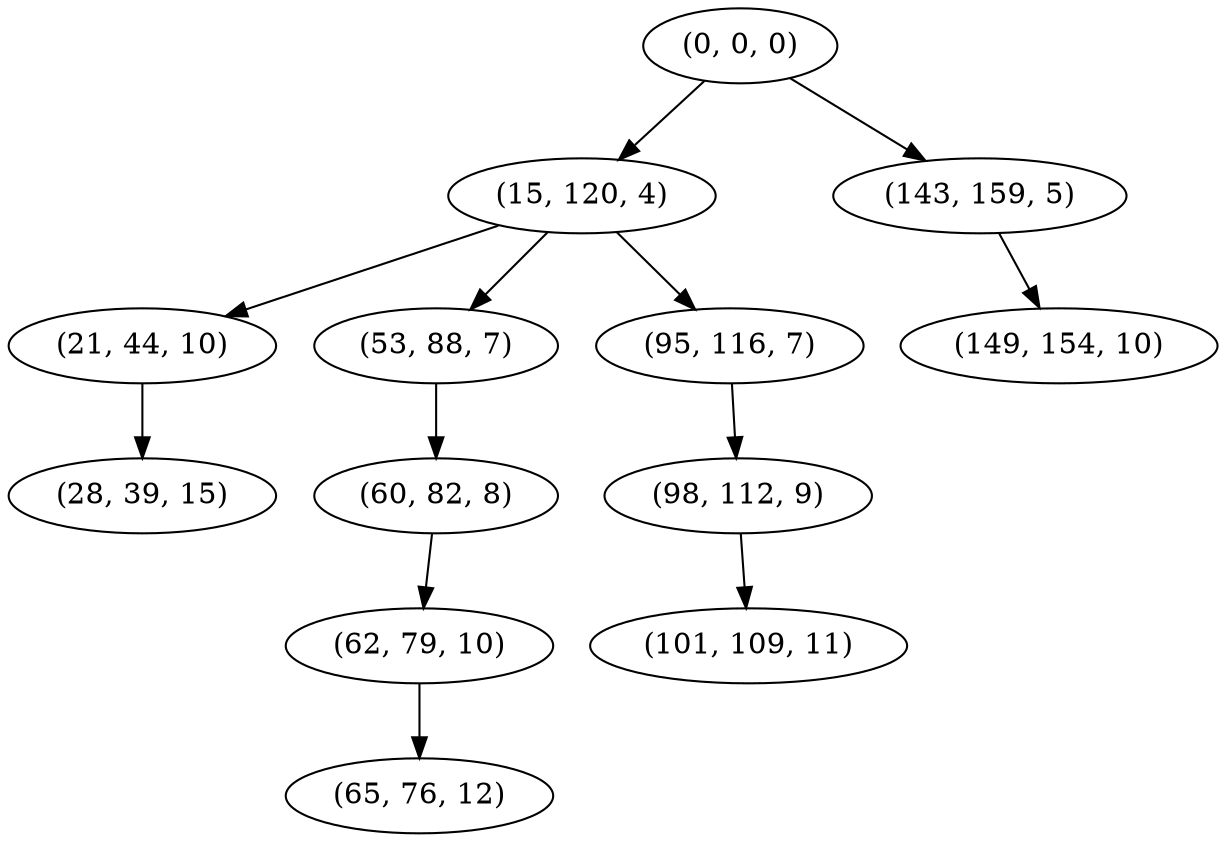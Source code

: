 digraph tree {
    "(0, 0, 0)";
    "(15, 120, 4)";
    "(21, 44, 10)";
    "(28, 39, 15)";
    "(53, 88, 7)";
    "(60, 82, 8)";
    "(62, 79, 10)";
    "(65, 76, 12)";
    "(95, 116, 7)";
    "(98, 112, 9)";
    "(101, 109, 11)";
    "(143, 159, 5)";
    "(149, 154, 10)";
    "(0, 0, 0)" -> "(15, 120, 4)";
    "(0, 0, 0)" -> "(143, 159, 5)";
    "(15, 120, 4)" -> "(21, 44, 10)";
    "(15, 120, 4)" -> "(53, 88, 7)";
    "(15, 120, 4)" -> "(95, 116, 7)";
    "(21, 44, 10)" -> "(28, 39, 15)";
    "(53, 88, 7)" -> "(60, 82, 8)";
    "(60, 82, 8)" -> "(62, 79, 10)";
    "(62, 79, 10)" -> "(65, 76, 12)";
    "(95, 116, 7)" -> "(98, 112, 9)";
    "(98, 112, 9)" -> "(101, 109, 11)";
    "(143, 159, 5)" -> "(149, 154, 10)";
}
